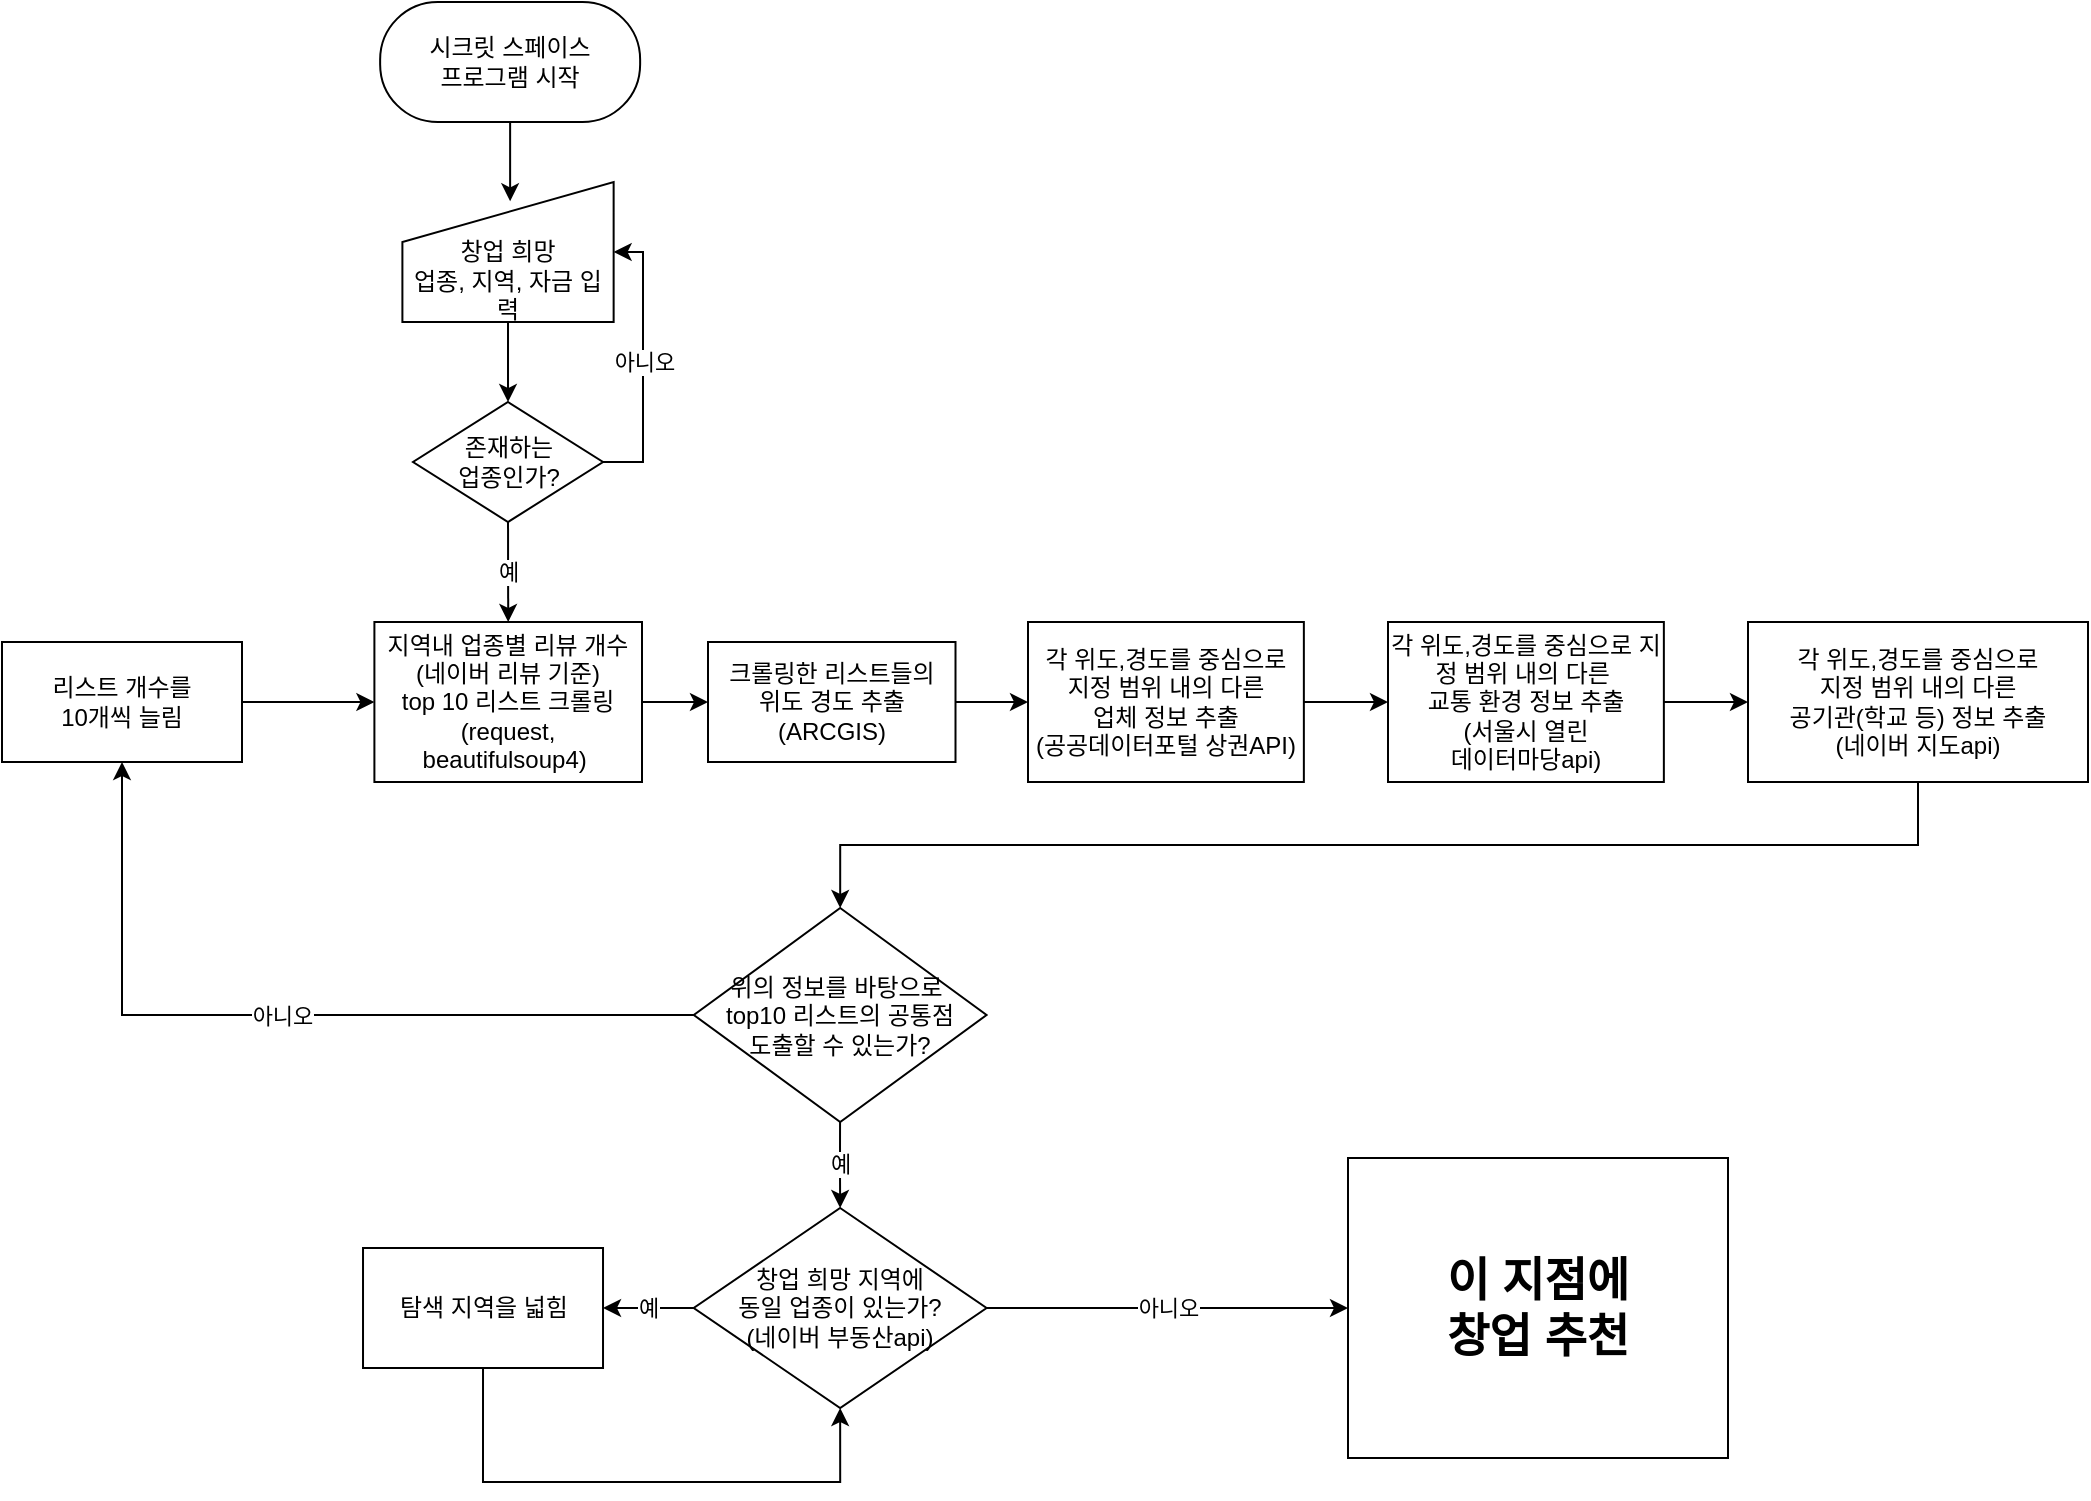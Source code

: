 <mxfile version="14.5.10" type="device"><diagram id="LgGcBF6WlI9VDyPFVvuE" name="Page-1"><mxGraphModel dx="946" dy="589" grid="1" gridSize="10" guides="1" tooltips="1" connect="1" arrows="1" fold="1" page="1" pageScale="1" pageWidth="1169" pageHeight="827" math="0" shadow="0"><root><mxCell id="0"/><mxCell id="1" parent="0"/><mxCell id="zU20OHsSYh4Qxug64FQg-1" style="edgeStyle=orthogonalEdgeStyle;rounded=0;orthogonalLoop=1;jettySize=auto;html=1;exitX=0.5;exitY=1;exitDx=0;exitDy=0;entryX=0.51;entryY=0.138;entryDx=0;entryDy=0;entryPerimeter=0;" parent="1" source="zU20OHsSYh4Qxug64FQg-2" target="zU20OHsSYh4Qxug64FQg-5" edge="1"><mxGeometry relative="1" as="geometry"/></mxCell><mxCell id="zU20OHsSYh4Qxug64FQg-2" value="시크릿 스페이스&lt;br&gt;프로그램 시작" style="rounded=1;whiteSpace=wrap;html=1;arcSize=48;" parent="1" vertex="1"><mxGeometry x="249.07" y="70" width="130" height="60" as="geometry"/></mxCell><mxCell id="zU20OHsSYh4Qxug64FQg-3" value="아니오" style="edgeStyle=orthogonalEdgeStyle;rounded=0;orthogonalLoop=1;jettySize=auto;html=1;exitX=1;exitY=0.5;exitDx=0;exitDy=0;entryX=1;entryY=0.5;entryDx=0;entryDy=0;" parent="1" source="zU20OHsSYh4Qxug64FQg-4" target="zU20OHsSYh4Qxug64FQg-5" edge="1"><mxGeometry relative="1" as="geometry"/></mxCell><mxCell id="zU20OHsSYh4Qxug64FQg-4" value="존재하는&lt;br&gt;업종인가?" style="rhombus;whiteSpace=wrap;html=1;" parent="1" vertex="1"><mxGeometry x="265.51" y="270" width="95" height="60" as="geometry"/></mxCell><mxCell id="zU20OHsSYh4Qxug64FQg-5" value="&lt;span&gt;&lt;br&gt;&lt;br&gt;창업 희망&lt;/span&gt;&lt;br&gt;&lt;span&gt;업종, 지역, 자금&lt;/span&gt;&lt;span&gt;&amp;nbsp;입력&lt;/span&gt;" style="shape=manualInput;whiteSpace=wrap;html=1;" parent="1" vertex="1"><mxGeometry x="260.2" y="160" width="105.62" height="70" as="geometry"/></mxCell><mxCell id="zU20OHsSYh4Qxug64FQg-6" value="" style="endArrow=classic;html=1;exitX=0.5;exitY=1;exitDx=0;exitDy=0;entryX=0.5;entryY=0;entryDx=0;entryDy=0;" parent="1" source="zU20OHsSYh4Qxug64FQg-5" target="zU20OHsSYh4Qxug64FQg-4" edge="1"><mxGeometry width="50" height="50" relative="1" as="geometry"><mxPoint x="549.07" y="330" as="sourcePoint"/><mxPoint x="309.07" y="260" as="targetPoint"/></mxGeometry></mxCell><mxCell id="zU20OHsSYh4Qxug64FQg-7" value="지역내 업종별&amp;nbsp;리뷰 개수&lt;br&gt;(네이버 리뷰 기준)&lt;br&gt;top 10 리스트 크롤링&lt;br&gt;(request, beautifulsoup4)&amp;nbsp;" style="rounded=0;whiteSpace=wrap;html=1;" parent="1" vertex="1"><mxGeometry x="246.2" y="380" width="133.8" height="80" as="geometry"/></mxCell><mxCell id="zU20OHsSYh4Qxug64FQg-8" value="예" style="endArrow=classic;html=1;exitX=0.5;exitY=1;exitDx=0;exitDy=0;entryX=0.5;entryY=0;entryDx=0;entryDy=0;" parent="1" source="zU20OHsSYh4Qxug64FQg-4" target="zU20OHsSYh4Qxug64FQg-7" edge="1"><mxGeometry width="50" height="50" relative="1" as="geometry"><mxPoint x="327.54" y="430" as="sourcePoint"/><mxPoint x="377.54" y="380" as="targetPoint"/></mxGeometry></mxCell><mxCell id="zU20OHsSYh4Qxug64FQg-14" value="크롤링한 리스트들의&lt;br&gt;위도 경도 추출&lt;br&gt;(ARCGIS)" style="rounded=0;whiteSpace=wrap;html=1;" parent="1" vertex="1"><mxGeometry x="413" y="390" width="123.75" height="60" as="geometry"/></mxCell><mxCell id="zU20OHsSYh4Qxug64FQg-17" value="각 위도,경도를 중심으로&lt;br&gt;지정 범위 내의 다른 &lt;br&gt;업체 정보 추출&lt;br&gt;(공공데이터포털 상권API)" style="rounded=0;whiteSpace=wrap;html=1;" parent="1" vertex="1"><mxGeometry x="573" y="380" width="137.93" height="80" as="geometry"/></mxCell><mxCell id="zU20OHsSYh4Qxug64FQg-18" value="각 위도,경도를 중심으로 지정 범위 내의 다른&amp;nbsp;&lt;br&gt;교통 환경 정보 추출&lt;br&gt;(서울시 열린 &lt;br&gt;데이터마당api)" style="rounded=0;whiteSpace=wrap;html=1;" parent="1" vertex="1"><mxGeometry x="753" y="380" width="137.93" height="80" as="geometry"/></mxCell><mxCell id="2jzHXlpu92TpERywgWJA-9" style="edgeStyle=orthogonalEdgeStyle;rounded=0;orthogonalLoop=1;jettySize=auto;html=1;exitX=0.5;exitY=1;exitDx=0;exitDy=0;entryX=0.5;entryY=0;entryDx=0;entryDy=0;" edge="1" parent="1" source="zU20OHsSYh4Qxug64FQg-22" target="zU20OHsSYh4Qxug64FQg-37"><mxGeometry relative="1" as="geometry"/></mxCell><mxCell id="zU20OHsSYh4Qxug64FQg-22" value="각 위도,경도를 중심으로&lt;br&gt;&amp;nbsp;지정 범위 내의 다른&amp;nbsp;&lt;br&gt;공기관(학교 등)&amp;nbsp;정보 추출&lt;br&gt;(네이버 지도api)" style="rounded=0;whiteSpace=wrap;html=1;" parent="1" vertex="1"><mxGeometry x="933" y="380" width="170" height="80" as="geometry"/></mxCell><mxCell id="zU20OHsSYh4Qxug64FQg-26" value="" style="endArrow=classic;html=1;" parent="1" source="zU20OHsSYh4Qxug64FQg-14" target="zU20OHsSYh4Qxug64FQg-17" edge="1"><mxGeometry width="50" height="50" relative="1" as="geometry"><mxPoint x="683" y="490" as="sourcePoint"/><mxPoint x="733" y="440" as="targetPoint"/></mxGeometry></mxCell><mxCell id="zU20OHsSYh4Qxug64FQg-27" value="" style="endArrow=classic;html=1;exitX=1;exitY=0.5;exitDx=0;exitDy=0;" parent="1" source="zU20OHsSYh4Qxug64FQg-7" target="zU20OHsSYh4Qxug64FQg-14" edge="1"><mxGeometry width="50" height="50" relative="1" as="geometry"><mxPoint x="683" y="490" as="sourcePoint"/><mxPoint x="733" y="440" as="targetPoint"/></mxGeometry></mxCell><mxCell id="zU20OHsSYh4Qxug64FQg-28" value="" style="endArrow=classic;html=1;exitX=1;exitY=0.5;exitDx=0;exitDy=0;entryX=0;entryY=0.5;entryDx=0;entryDy=0;" parent="1" source="zU20OHsSYh4Qxug64FQg-17" target="zU20OHsSYh4Qxug64FQg-18" edge="1"><mxGeometry width="50" height="50" relative="1" as="geometry"><mxPoint x="683" y="490" as="sourcePoint"/><mxPoint x="733" y="440" as="targetPoint"/></mxGeometry></mxCell><mxCell id="zU20OHsSYh4Qxug64FQg-29" value="" style="endArrow=classic;html=1;exitX=1;exitY=0.5;exitDx=0;exitDy=0;entryX=0;entryY=0.5;entryDx=0;entryDy=0;" parent="1" source="zU20OHsSYh4Qxug64FQg-18" target="zU20OHsSYh4Qxug64FQg-22" edge="1"><mxGeometry width="50" height="50" relative="1" as="geometry"><mxPoint x="683" y="490" as="sourcePoint"/><mxPoint x="733" y="440" as="targetPoint"/></mxGeometry></mxCell><mxCell id="2jzHXlpu92TpERywgWJA-8" value="아니오" style="edgeStyle=orthogonalEdgeStyle;rounded=0;orthogonalLoop=1;jettySize=auto;html=1;exitX=0;exitY=0.5;exitDx=0;exitDy=0;entryX=0.5;entryY=1;entryDx=0;entryDy=0;" edge="1" parent="1" source="zU20OHsSYh4Qxug64FQg-37" target="2jzHXlpu92TpERywgWJA-4"><mxGeometry relative="1" as="geometry"/></mxCell><mxCell id="zU20OHsSYh4Qxug64FQg-37" value="&lt;span&gt;위의 정보를 바탕으로&amp;nbsp;&lt;/span&gt;&lt;br&gt;&lt;span&gt;top10 리스트의 공통점 &lt;br&gt;도출할 수 있는가?&lt;/span&gt;" style="rhombus;whiteSpace=wrap;html=1;" parent="1" vertex="1"><mxGeometry x="405.9" y="523" width="146.39" height="107" as="geometry"/></mxCell><mxCell id="2jzHXlpu92TpERywgWJA-11" value="예" style="edgeStyle=orthogonalEdgeStyle;rounded=0;orthogonalLoop=1;jettySize=auto;html=1;exitX=0;exitY=0.5;exitDx=0;exitDy=0;entryX=1;entryY=0.5;entryDx=0;entryDy=0;" edge="1" parent="1" source="zU20OHsSYh4Qxug64FQg-38" target="2jzHXlpu92TpERywgWJA-10"><mxGeometry relative="1" as="geometry"/></mxCell><mxCell id="zU20OHsSYh4Qxug64FQg-38" value="&lt;span&gt;창업 희망 지역에 &lt;br&gt;동일 업종이 있는가?&lt;br&gt;(네이버 부동산api)&lt;br&gt;&lt;/span&gt;" style="rhombus;whiteSpace=wrap;html=1;" parent="1" vertex="1"><mxGeometry x="405.86" y="673" width="146.43" height="100" as="geometry"/></mxCell><mxCell id="zU20OHsSYh4Qxug64FQg-39" value="예" style="endArrow=classic;html=1;entryX=0.5;entryY=0;entryDx=0;entryDy=0;" parent="1" source="zU20OHsSYh4Qxug64FQg-37" target="zU20OHsSYh4Qxug64FQg-38" edge="1"><mxGeometry width="50" height="50" relative="1" as="geometry"><mxPoint x="700" y="653" as="sourcePoint"/><mxPoint x="750" y="603" as="targetPoint"/><Array as="points"><mxPoint x="479" y="653"/></Array></mxGeometry></mxCell><mxCell id="zU20OHsSYh4Qxug64FQg-45" value="&lt;font style=&quot;font-size: 23px&quot;&gt;&lt;b&gt;이 지점에 &lt;br&gt;창업 추천&lt;/b&gt;&lt;/font&gt;" style="rounded=0;whiteSpace=wrap;html=1;" parent="1" vertex="1"><mxGeometry x="733" y="648" width="190" height="150" as="geometry"/></mxCell><mxCell id="zU20OHsSYh4Qxug64FQg-46" value="d" style="endArrow=classic;html=1;exitX=1;exitY=0.5;exitDx=0;exitDy=0;entryX=0;entryY=0.5;entryDx=0;entryDy=0;" parent="1" source="zU20OHsSYh4Qxug64FQg-38" target="zU20OHsSYh4Qxug64FQg-45" edge="1"><mxGeometry relative="1" as="geometry"><mxPoint x="670" y="493" as="sourcePoint"/><mxPoint x="770" y="493" as="targetPoint"/></mxGeometry></mxCell><mxCell id="zU20OHsSYh4Qxug64FQg-47" value="아니오" style="edgeLabel;resizable=0;html=1;align=center;verticalAlign=middle;" parent="zU20OHsSYh4Qxug64FQg-46" connectable="0" vertex="1"><mxGeometry relative="1" as="geometry"/></mxCell><mxCell id="2jzHXlpu92TpERywgWJA-7" style="edgeStyle=orthogonalEdgeStyle;rounded=0;orthogonalLoop=1;jettySize=auto;html=1;exitX=1;exitY=0.5;exitDx=0;exitDy=0;" edge="1" parent="1" source="2jzHXlpu92TpERywgWJA-4" target="zU20OHsSYh4Qxug64FQg-7"><mxGeometry relative="1" as="geometry"/></mxCell><mxCell id="2jzHXlpu92TpERywgWJA-4" value="리스트 개수를&lt;br&gt;10개씩 늘림" style="rounded=0;whiteSpace=wrap;html=1;" vertex="1" parent="1"><mxGeometry x="60" y="390" width="120" height="60" as="geometry"/></mxCell><mxCell id="2jzHXlpu92TpERywgWJA-12" style="edgeStyle=orthogonalEdgeStyle;rounded=0;orthogonalLoop=1;jettySize=auto;html=1;exitX=0.5;exitY=1;exitDx=0;exitDy=0;entryX=0.5;entryY=1;entryDx=0;entryDy=0;" edge="1" parent="1" source="2jzHXlpu92TpERywgWJA-10" target="zU20OHsSYh4Qxug64FQg-38"><mxGeometry relative="1" as="geometry"><Array as="points"><mxPoint x="301" y="810"/><mxPoint x="479" y="810"/></Array></mxGeometry></mxCell><mxCell id="2jzHXlpu92TpERywgWJA-10" value="탐색 지역을 넓힘" style="rounded=0;whiteSpace=wrap;html=1;" vertex="1" parent="1"><mxGeometry x="240.51" y="693" width="120" height="60" as="geometry"/></mxCell></root></mxGraphModel></diagram></mxfile>